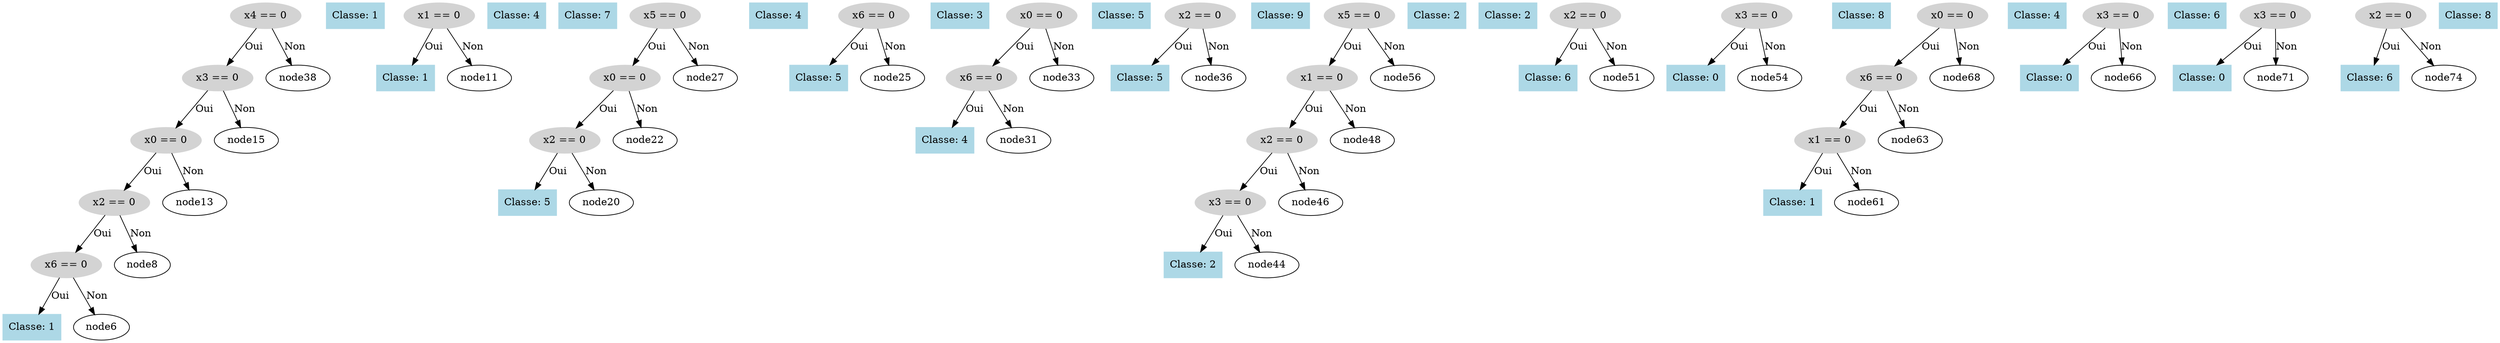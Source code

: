 digraph DecisionTree {
  node0 [label="x4 == 0", shape=ellipse, style=filled, color=lightgray];
  node0 -> node1 [label="Oui"];
  node1 [label="x3 == 0", shape=ellipse, style=filled, color=lightgray];
  node1 -> node2 [label="Oui"];
  node2 [label="x0 == 0", shape=ellipse, style=filled, color=lightgray];
  node2 -> node3 [label="Oui"];
  node3 [label="x2 == 0", shape=ellipse, style=filled, color=lightgray];
  node3 -> node4 [label="Oui"];
  node4 [label="x6 == 0", shape=ellipse, style=filled, color=lightgray];
  node4 -> node5 [label="Oui"];
  node5 [label="Classe: 1", shape=box, style=filled, color=lightblue];
  node4 -> node6 [label="Non"];
  node7 [label="Classe: 1", shape=box, style=filled, color=lightblue];
  node3 -> node8 [label="Non"];
  node9 [label="x1 == 0", shape=ellipse, style=filled, color=lightgray];
  node9 -> node10 [label="Oui"];
  node10 [label="Classe: 1", shape=box, style=filled, color=lightblue];
  node9 -> node11 [label="Non"];
  node12 [label="Classe: 4", shape=box, style=filled, color=lightblue];
  node2 -> node13 [label="Non"];
  node14 [label="Classe: 7", shape=box, style=filled, color=lightblue];
  node1 -> node15 [label="Non"];
  node16 [label="x5 == 0", shape=ellipse, style=filled, color=lightgray];
  node16 -> node17 [label="Oui"];
  node17 [label="x0 == 0", shape=ellipse, style=filled, color=lightgray];
  node17 -> node18 [label="Oui"];
  node18 [label="x2 == 0", shape=ellipse, style=filled, color=lightgray];
  node18 -> node19 [label="Oui"];
  node19 [label="Classe: 5", shape=box, style=filled, color=lightblue];
  node18 -> node20 [label="Non"];
  node21 [label="Classe: 4", shape=box, style=filled, color=lightblue];
  node17 -> node22 [label="Non"];
  node23 [label="x6 == 0", shape=ellipse, style=filled, color=lightgray];
  node23 -> node24 [label="Oui"];
  node24 [label="Classe: 5", shape=box, style=filled, color=lightblue];
  node23 -> node25 [label="Non"];
  node26 [label="Classe: 3", shape=box, style=filled, color=lightblue];
  node16 -> node27 [label="Non"];
  node28 [label="x0 == 0", shape=ellipse, style=filled, color=lightgray];
  node28 -> node29 [label="Oui"];
  node29 [label="x6 == 0", shape=ellipse, style=filled, color=lightgray];
  node29 -> node30 [label="Oui"];
  node30 [label="Classe: 4", shape=box, style=filled, color=lightblue];
  node29 -> node31 [label="Non"];
  node32 [label="Classe: 5", shape=box, style=filled, color=lightblue];
  node28 -> node33 [label="Non"];
  node34 [label="x2 == 0", shape=ellipse, style=filled, color=lightgray];
  node34 -> node35 [label="Oui"];
  node35 [label="Classe: 5", shape=box, style=filled, color=lightblue];
  node34 -> node36 [label="Non"];
  node37 [label="Classe: 9", shape=box, style=filled, color=lightblue];
  node0 -> node38 [label="Non"];
  node39 [label="x5 == 0", shape=ellipse, style=filled, color=lightgray];
  node39 -> node40 [label="Oui"];
  node40 [label="x1 == 0", shape=ellipse, style=filled, color=lightgray];
  node40 -> node41 [label="Oui"];
  node41 [label="x2 == 0", shape=ellipse, style=filled, color=lightgray];
  node41 -> node42 [label="Oui"];
  node42 [label="x3 == 0", shape=ellipse, style=filled, color=lightgray];
  node42 -> node43 [label="Oui"];
  node43 [label="Classe: 2", shape=box, style=filled, color=lightblue];
  node42 -> node44 [label="Non"];
  node45 [label="Classe: 2", shape=box, style=filled, color=lightblue];
  node41 -> node46 [label="Non"];
  node47 [label="Classe: 2", shape=box, style=filled, color=lightblue];
  node40 -> node48 [label="Non"];
  node49 [label="x2 == 0", shape=ellipse, style=filled, color=lightgray];
  node49 -> node50 [label="Oui"];
  node50 [label="Classe: 6", shape=box, style=filled, color=lightblue];
  node49 -> node51 [label="Non"];
  node52 [label="x3 == 0", shape=ellipse, style=filled, color=lightgray];
  node52 -> node53 [label="Oui"];
  node53 [label="Classe: 0", shape=box, style=filled, color=lightblue];
  node52 -> node54 [label="Non"];
  node55 [label="Classe: 8", shape=box, style=filled, color=lightblue];
  node39 -> node56 [label="Non"];
  node57 [label="x0 == 0", shape=ellipse, style=filled, color=lightgray];
  node57 -> node58 [label="Oui"];
  node58 [label="x6 == 0", shape=ellipse, style=filled, color=lightgray];
  node58 -> node59 [label="Oui"];
  node59 [label="x1 == 0", shape=ellipse, style=filled, color=lightgray];
  node59 -> node60 [label="Oui"];
  node60 [label="Classe: 1", shape=box, style=filled, color=lightblue];
  node59 -> node61 [label="Non"];
  node62 [label="Classe: 4", shape=box, style=filled, color=lightblue];
  node58 -> node63 [label="Non"];
  node64 [label="x3 == 0", shape=ellipse, style=filled, color=lightgray];
  node64 -> node65 [label="Oui"];
  node65 [label="Classe: 0", shape=box, style=filled, color=lightblue];
  node64 -> node66 [label="Non"];
  node67 [label="Classe: 6", shape=box, style=filled, color=lightblue];
  node57 -> node68 [label="Non"];
  node69 [label="x3 == 0", shape=ellipse, style=filled, color=lightgray];
  node69 -> node70 [label="Oui"];
  node70 [label="Classe: 0", shape=box, style=filled, color=lightblue];
  node69 -> node71 [label="Non"];
  node72 [label="x2 == 0", shape=ellipse, style=filled, color=lightgray];
  node72 -> node73 [label="Oui"];
  node73 [label="Classe: 6", shape=box, style=filled, color=lightblue];
  node72 -> node74 [label="Non"];
  node75 [label="Classe: 8", shape=box, style=filled, color=lightblue];
}
